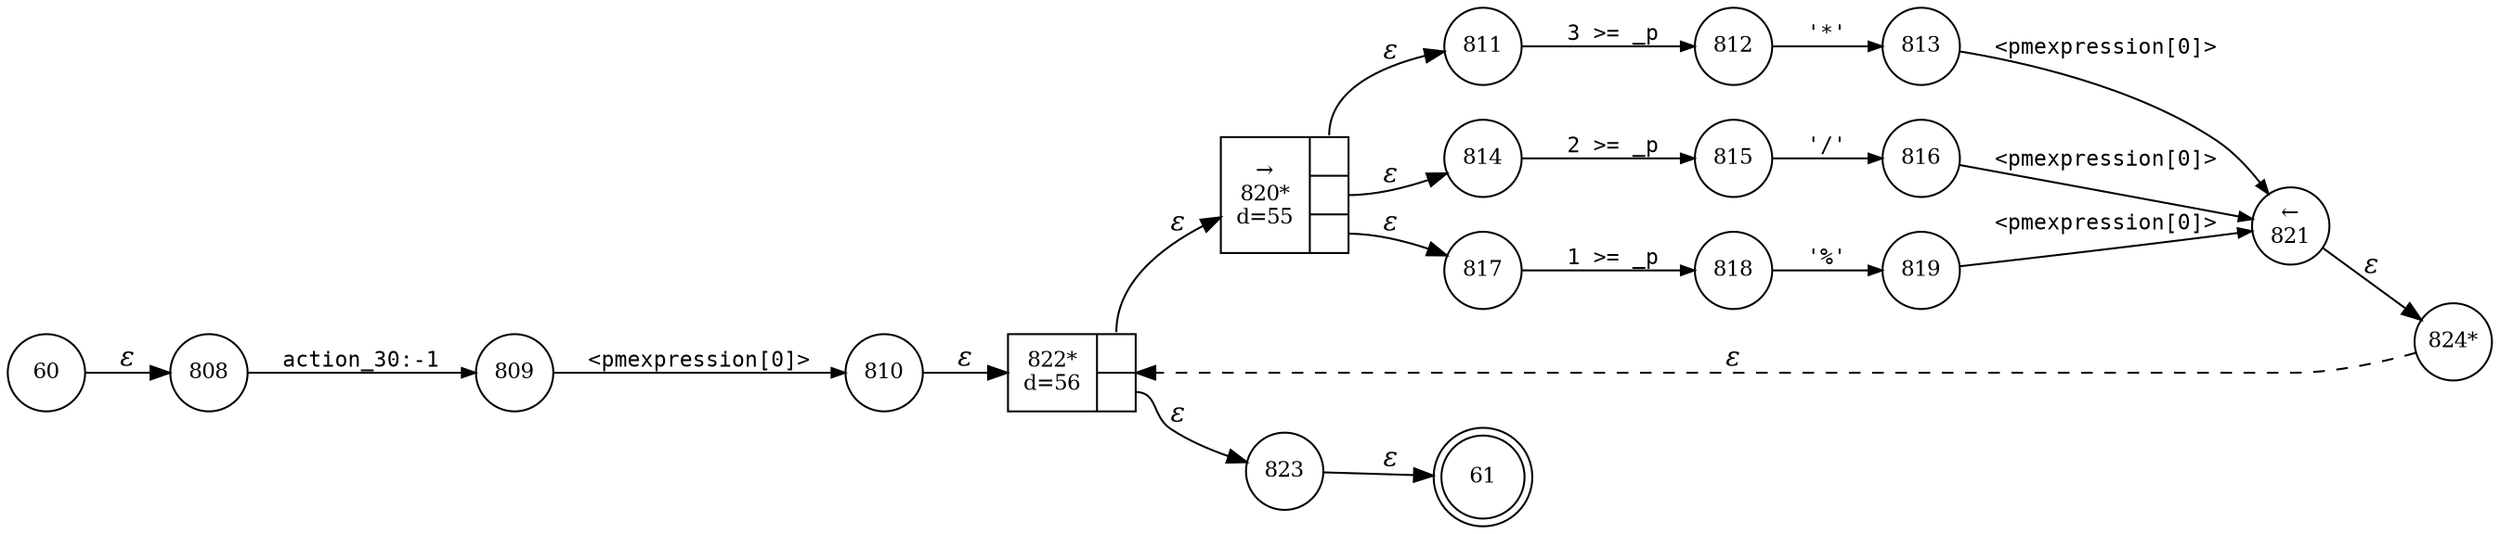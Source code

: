 digraph ATN {
rankdir=LR;
s61[fontsize=11, label="61", shape=doublecircle, fixedsize=true, width=.6];
s808[fontsize=11,label="808", shape=circle, fixedsize=true, width=.55, peripheries=1];
s809[fontsize=11,label="809", shape=circle, fixedsize=true, width=.55, peripheries=1];
s810[fontsize=11,label="810", shape=circle, fixedsize=true, width=.55, peripheries=1];
s811[fontsize=11,label="811", shape=circle, fixedsize=true, width=.55, peripheries=1];
s812[fontsize=11,label="812", shape=circle, fixedsize=true, width=.55, peripheries=1];
s813[fontsize=11,label="813", shape=circle, fixedsize=true, width=.55, peripheries=1];
s814[fontsize=11,label="814", shape=circle, fixedsize=true, width=.55, peripheries=1];
s815[fontsize=11,label="815", shape=circle, fixedsize=true, width=.55, peripheries=1];
s816[fontsize=11,label="816", shape=circle, fixedsize=true, width=.55, peripheries=1];
s817[fontsize=11,label="817", shape=circle, fixedsize=true, width=.55, peripheries=1];
s818[fontsize=11,label="818", shape=circle, fixedsize=true, width=.55, peripheries=1];
s819[fontsize=11,label="819", shape=circle, fixedsize=true, width=.55, peripheries=1];
s820[fontsize=11,label="{&rarr;\n820*\nd=55|{<p0>|<p1>|<p2>}}", shape=record, fixedsize=false, peripheries=1];
s821[fontsize=11,label="&larr;\n821", shape=circle, fixedsize=true, width=.55, peripheries=1];
s822[fontsize=11,label="{822*\nd=56|{<p0>|<p1>}}", shape=record, fixedsize=false, peripheries=1];
s823[fontsize=11,label="823", shape=circle, fixedsize=true, width=.55, peripheries=1];
s824[fontsize=11,label="824*", shape=circle, fixedsize=true, width=.55, peripheries=1];
s60[fontsize=11,label="60", shape=circle, fixedsize=true, width=.55, peripheries=1];
s60 -> s808 [fontname="Times-Italic", label="&epsilon;"];
s808 -> s809 [fontsize=11, fontname="Courier", arrowsize=.7, label = "action_30:-1", arrowhead = normal];
s809 -> s810 [fontsize=11, fontname="Courier", arrowsize=.7, label = "<pmexpression[0]>", arrowhead = normal];
s810 -> s822 [fontname="Times-Italic", label="&epsilon;"];
s822:p0 -> s820 [fontname="Times-Italic", label="&epsilon;"];
s822:p1 -> s823 [fontname="Times-Italic", label="&epsilon;"];
s820:p0 -> s811 [fontname="Times-Italic", label="&epsilon;"];
s820:p1 -> s814 [fontname="Times-Italic", label="&epsilon;"];
s820:p2 -> s817 [fontname="Times-Italic", label="&epsilon;"];
s823 -> s61 [fontname="Times-Italic", label="&epsilon;"];
s811 -> s812 [fontsize=11, fontname="Courier", arrowsize=.7, label = "3 >= _p", arrowhead = normal];
s814 -> s815 [fontsize=11, fontname="Courier", arrowsize=.7, label = "2 >= _p", arrowhead = normal];
s817 -> s818 [fontsize=11, fontname="Courier", arrowsize=.7, label = "1 >= _p", arrowhead = normal];
s812 -> s813 [fontsize=11, fontname="Courier", arrowsize=.7, label = "'*'", arrowhead = normal];
s815 -> s816 [fontsize=11, fontname="Courier", arrowsize=.7, label = "'/'", arrowhead = normal];
s818 -> s819 [fontsize=11, fontname="Courier", arrowsize=.7, label = "'%'", arrowhead = normal];
s813 -> s821 [fontsize=11, fontname="Courier", arrowsize=.7, label = "<pmexpression[0]>", arrowhead = normal];
s816 -> s821 [fontsize=11, fontname="Courier", arrowsize=.7, label = "<pmexpression[0]>", arrowhead = normal];
s819 -> s821 [fontsize=11, fontname="Courier", arrowsize=.7, label = "<pmexpression[0]>", arrowhead = normal];
s821 -> s824 [fontname="Times-Italic", label="&epsilon;"];
s824 -> s822 [fontname="Times-Italic", label="&epsilon;", style="dashed"];
}